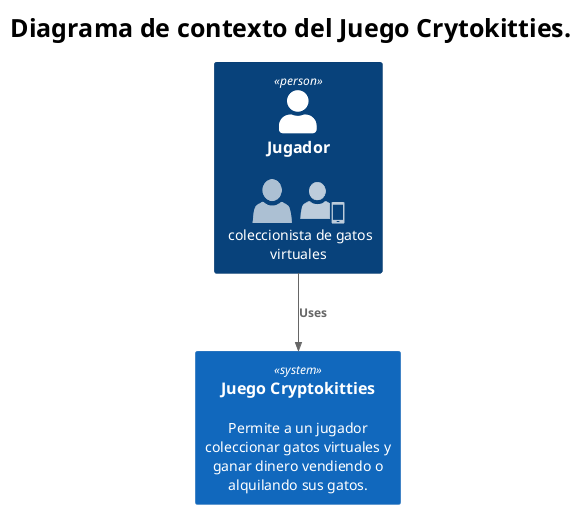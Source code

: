 @startuml diagrama_contexto
' !includeurl https://raw.githubusercontent.com/RicardoNiepel/C4-PlantUML/master/C4_Context.puml
!include <c4/C4_Context.puml>
!include <office/Users/user.puml>
!include <office/Users/mobile_user.puml>
!include <office/Users/administrator.puml>

skinparam titleFontSize 25
'LAYOUT_WITH_LEGEND()

title <b>Diagrama de contexto del Juego Crytokitties.

Person(jugador, "Jugador", "<$user> <$mobile_user>\n coleccionista de gatos virtuales")

System(cryptokitties, "Juego Cryptokitties", "Permite a un jugador coleccionar gatos virtuales y ganar dinero vendiendo o alquilando sus gatos.")

Rel(jugador, cryptokitties, "Uses")


@enduml
